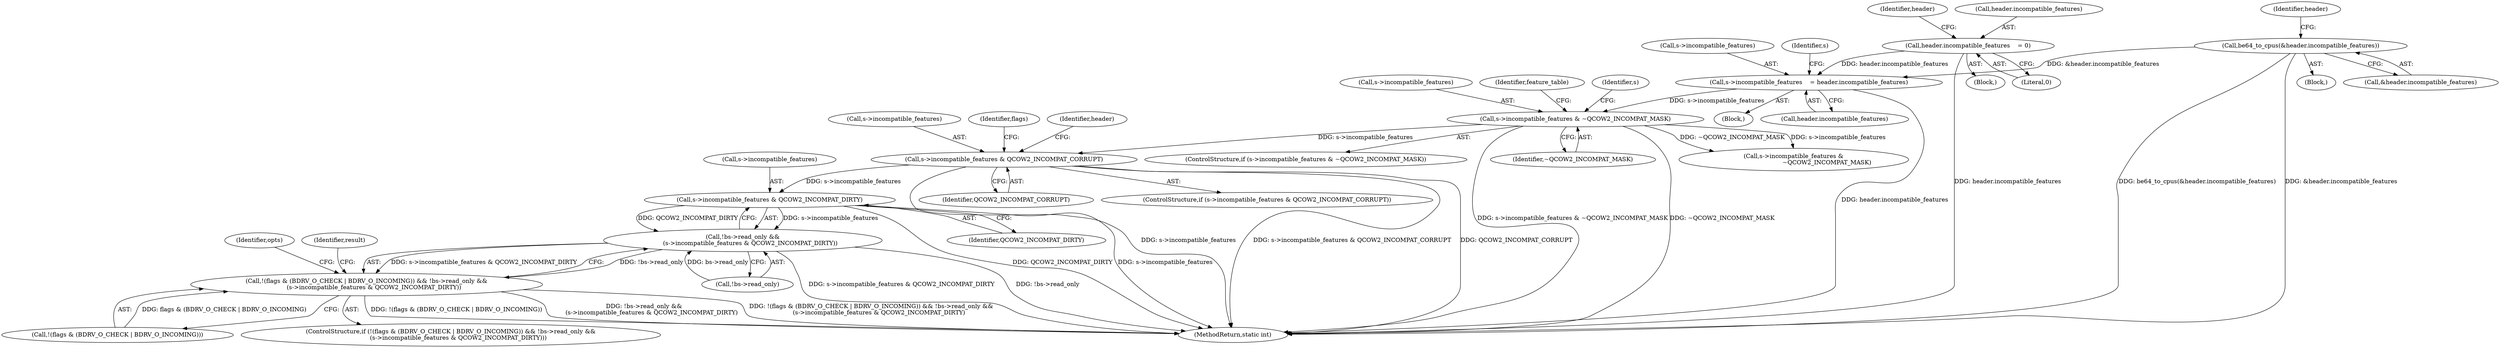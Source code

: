 digraph "0_qemu_6a83f8b5bec6f59e56cc49bd49e4c3f8f805d56f_0@pointer" {
"1001206" [label="(Call,s->incompatible_features & QCOW2_INCOMPAT_DIRTY)"];
"1000572" [label="(Call,s->incompatible_features & QCOW2_INCOMPAT_CORRUPT)"];
"1000536" [label="(Call,s->incompatible_features & ~QCOW2_INCOMPAT_MASK)"];
"1000514" [label="(Call,s->incompatible_features    = header.incompatible_features)"];
"1000343" [label="(Call,header.incompatible_features    = 0)"];
"1000370" [label="(Call,be64_to_cpus(&header.incompatible_features))"];
"1001201" [label="(Call,!bs->read_only &&\n        (s->incompatible_features & QCOW2_INCOMPAT_DIRTY))"];
"1001194" [label="(Call,!(flags & (BDRV_O_CHECK | BDRV_O_INCOMING)) && !bs->read_only &&\n        (s->incompatible_features & QCOW2_INCOMPAT_DIRTY))"];
"1000573" [label="(Call,s->incompatible_features)"];
"1001195" [label="(Call,!(flags & (BDRV_O_CHECK | BDRV_O_INCOMING)))"];
"1000572" [label="(Call,s->incompatible_features & QCOW2_INCOMPAT_CORRUPT)"];
"1001214" [label="(Identifier,result)"];
"1000369" [label="(Block,)"];
"1000350" [label="(Identifier,header)"];
"1000581" [label="(Identifier,flags)"];
"1000559" [label="(Call,s->incompatible_features &\n                                   ~QCOW2_INCOMPAT_MASK)"];
"1001201" [label="(Call,!bs->read_only &&\n        (s->incompatible_features & QCOW2_INCOMPAT_DIRTY))"];
"1001206" [label="(Call,s->incompatible_features & QCOW2_INCOMPAT_DIRTY)"];
"1000599" [label="(Identifier,header)"];
"1000537" [label="(Call,s->incompatible_features)"];
"1001202" [label="(Call,!bs->read_only)"];
"1000518" [label="(Call,header.incompatible_features)"];
"1001482" [label="(MethodReturn,static int)"];
"1000125" [label="(Block,)"];
"1000544" [label="(Identifier,feature_table)"];
"1000515" [label="(Call,s->incompatible_features)"];
"1001210" [label="(Identifier,QCOW2_INCOMPAT_DIRTY)"];
"1000514" [label="(Call,s->incompatible_features    = header.incompatible_features)"];
"1001207" [label="(Call,s->incompatible_features)"];
"1000540" [label="(Identifier,~QCOW2_INCOMPAT_MASK)"];
"1000576" [label="(Identifier,QCOW2_INCOMPAT_CORRUPT)"];
"1001194" [label="(Call,!(flags & (BDRV_O_CHECK | BDRV_O_INCOMING)) && !bs->read_only &&\n        (s->incompatible_features & QCOW2_INCOMPAT_DIRTY))"];
"1000371" [label="(Call,&header.incompatible_features)"];
"1000574" [label="(Identifier,s)"];
"1000536" [label="(Call,s->incompatible_features & ~QCOW2_INCOMPAT_MASK)"];
"1000571" [label="(ControlStructure,if (s->incompatible_features & QCOW2_INCOMPAT_CORRUPT))"];
"1000378" [label="(Identifier,header)"];
"1000370" [label="(Call,be64_to_cpus(&header.incompatible_features))"];
"1000523" [label="(Identifier,s)"];
"1000344" [label="(Call,header.incompatible_features)"];
"1000343" [label="(Call,header.incompatible_features    = 0)"];
"1000342" [label="(Block,)"];
"1000535" [label="(ControlStructure,if (s->incompatible_features & ~QCOW2_INCOMPAT_MASK))"];
"1001193" [label="(ControlStructure,if (!(flags & (BDRV_O_CHECK | BDRV_O_INCOMING)) && !bs->read_only &&\n        (s->incompatible_features & QCOW2_INCOMPAT_DIRTY)))"];
"1001234" [label="(Identifier,opts)"];
"1000347" [label="(Literal,0)"];
"1001206" -> "1001201"  [label="AST: "];
"1001206" -> "1001210"  [label="CFG: "];
"1001207" -> "1001206"  [label="AST: "];
"1001210" -> "1001206"  [label="AST: "];
"1001201" -> "1001206"  [label="CFG: "];
"1001206" -> "1001482"  [label="DDG: s->incompatible_features"];
"1001206" -> "1001482"  [label="DDG: QCOW2_INCOMPAT_DIRTY"];
"1001206" -> "1001201"  [label="DDG: s->incompatible_features"];
"1001206" -> "1001201"  [label="DDG: QCOW2_INCOMPAT_DIRTY"];
"1000572" -> "1001206"  [label="DDG: s->incompatible_features"];
"1000572" -> "1000571"  [label="AST: "];
"1000572" -> "1000576"  [label="CFG: "];
"1000573" -> "1000572"  [label="AST: "];
"1000576" -> "1000572"  [label="AST: "];
"1000581" -> "1000572"  [label="CFG: "];
"1000599" -> "1000572"  [label="CFG: "];
"1000572" -> "1001482"  [label="DDG: s->incompatible_features & QCOW2_INCOMPAT_CORRUPT"];
"1000572" -> "1001482"  [label="DDG: QCOW2_INCOMPAT_CORRUPT"];
"1000572" -> "1001482"  [label="DDG: s->incompatible_features"];
"1000536" -> "1000572"  [label="DDG: s->incompatible_features"];
"1000536" -> "1000535"  [label="AST: "];
"1000536" -> "1000540"  [label="CFG: "];
"1000537" -> "1000536"  [label="AST: "];
"1000540" -> "1000536"  [label="AST: "];
"1000544" -> "1000536"  [label="CFG: "];
"1000574" -> "1000536"  [label="CFG: "];
"1000536" -> "1001482"  [label="DDG: ~QCOW2_INCOMPAT_MASK"];
"1000536" -> "1001482"  [label="DDG: s->incompatible_features & ~QCOW2_INCOMPAT_MASK"];
"1000514" -> "1000536"  [label="DDG: s->incompatible_features"];
"1000536" -> "1000559"  [label="DDG: s->incompatible_features"];
"1000536" -> "1000559"  [label="DDG: ~QCOW2_INCOMPAT_MASK"];
"1000514" -> "1000125"  [label="AST: "];
"1000514" -> "1000518"  [label="CFG: "];
"1000515" -> "1000514"  [label="AST: "];
"1000518" -> "1000514"  [label="AST: "];
"1000523" -> "1000514"  [label="CFG: "];
"1000514" -> "1001482"  [label="DDG: header.incompatible_features"];
"1000343" -> "1000514"  [label="DDG: header.incompatible_features"];
"1000370" -> "1000514"  [label="DDG: &header.incompatible_features"];
"1000343" -> "1000342"  [label="AST: "];
"1000343" -> "1000347"  [label="CFG: "];
"1000344" -> "1000343"  [label="AST: "];
"1000347" -> "1000343"  [label="AST: "];
"1000350" -> "1000343"  [label="CFG: "];
"1000343" -> "1001482"  [label="DDG: header.incompatible_features"];
"1000370" -> "1000369"  [label="AST: "];
"1000370" -> "1000371"  [label="CFG: "];
"1000371" -> "1000370"  [label="AST: "];
"1000378" -> "1000370"  [label="CFG: "];
"1000370" -> "1001482"  [label="DDG: be64_to_cpus(&header.incompatible_features)"];
"1000370" -> "1001482"  [label="DDG: &header.incompatible_features"];
"1001201" -> "1001194"  [label="AST: "];
"1001201" -> "1001202"  [label="CFG: "];
"1001202" -> "1001201"  [label="AST: "];
"1001194" -> "1001201"  [label="CFG: "];
"1001201" -> "1001482"  [label="DDG: !bs->read_only"];
"1001201" -> "1001482"  [label="DDG: s->incompatible_features & QCOW2_INCOMPAT_DIRTY"];
"1001201" -> "1001194"  [label="DDG: !bs->read_only"];
"1001201" -> "1001194"  [label="DDG: s->incompatible_features & QCOW2_INCOMPAT_DIRTY"];
"1001202" -> "1001201"  [label="DDG: bs->read_only"];
"1001194" -> "1001193"  [label="AST: "];
"1001194" -> "1001195"  [label="CFG: "];
"1001195" -> "1001194"  [label="AST: "];
"1001214" -> "1001194"  [label="CFG: "];
"1001234" -> "1001194"  [label="CFG: "];
"1001194" -> "1001482"  [label="DDG: !(flags & (BDRV_O_CHECK | BDRV_O_INCOMING)) && !bs->read_only &&\n        (s->incompatible_features & QCOW2_INCOMPAT_DIRTY)"];
"1001194" -> "1001482"  [label="DDG: !(flags & (BDRV_O_CHECK | BDRV_O_INCOMING))"];
"1001194" -> "1001482"  [label="DDG: !bs->read_only &&\n        (s->incompatible_features & QCOW2_INCOMPAT_DIRTY)"];
"1001195" -> "1001194"  [label="DDG: flags & (BDRV_O_CHECK | BDRV_O_INCOMING)"];
}
